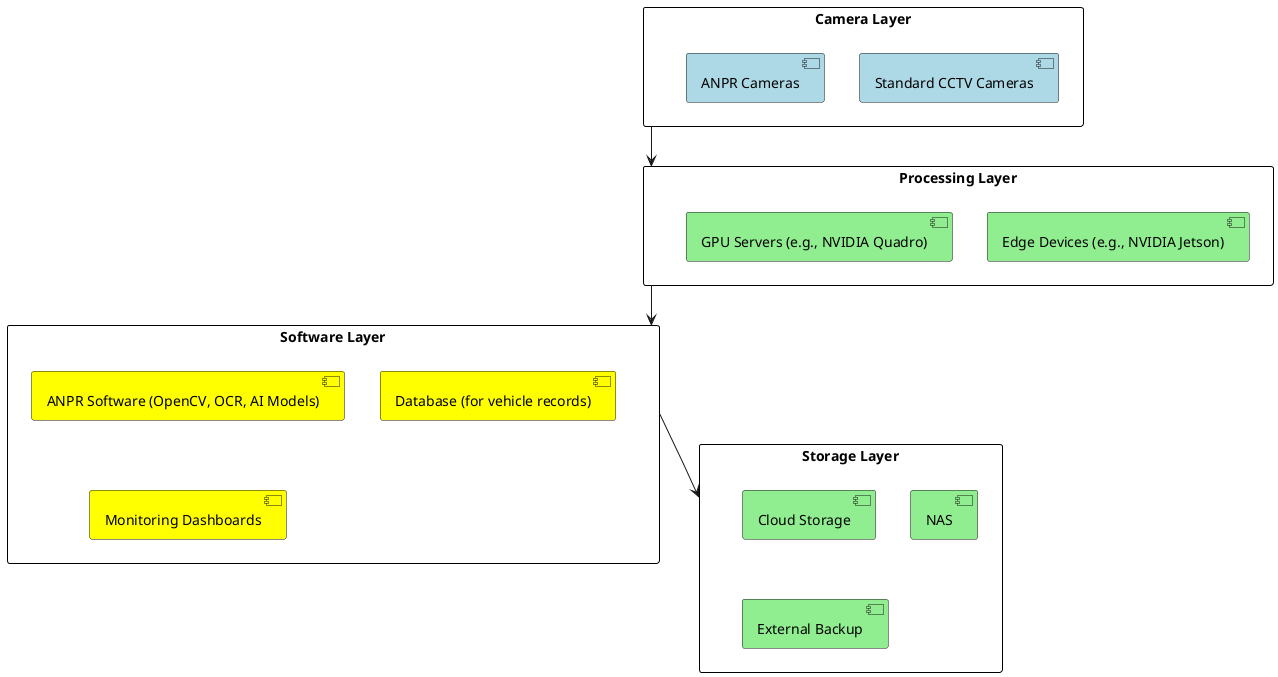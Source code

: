 @startuml ar3
skinparam rectangle {
    BackgroundColor White
    BorderColor Black
    FontColor Black
}

skinparam shadowing false

' Camera Layer
rectangle "Camera Layer" as CameraLayer {
    [Standard CCTV Cameras] #lightblue
    [ANPR Cameras] #lightblue
}

' Processing Layer
rectangle "Processing Layer" as ProcessingLayer {
    [Edge Devices (e.g., NVIDIA Jetson)] #lightgreen
    [GPU Servers (e.g., NVIDIA Quadro)] #lightgreen
}

' Storage Layer
rectangle "Storage Layer" as StorageLayer {
    [Cloud Storage] #lightgreen
    [NAS] #lightgreen
    [External Backup] #lightgreen
}

' Software Layer
rectangle "Software Layer" as SoftwareLayer {
    [ANPR Software (OpenCV, OCR, AI Models)] #yellow
    [Database (for vehicle records)] #yellow
    [Monitoring Dashboards] #yellow
}

' Connections
CameraLayer --> ProcessingLayer
ProcessingLayer --> SoftwareLayer
SoftwareLayer --> StorageLayer
@enduml
